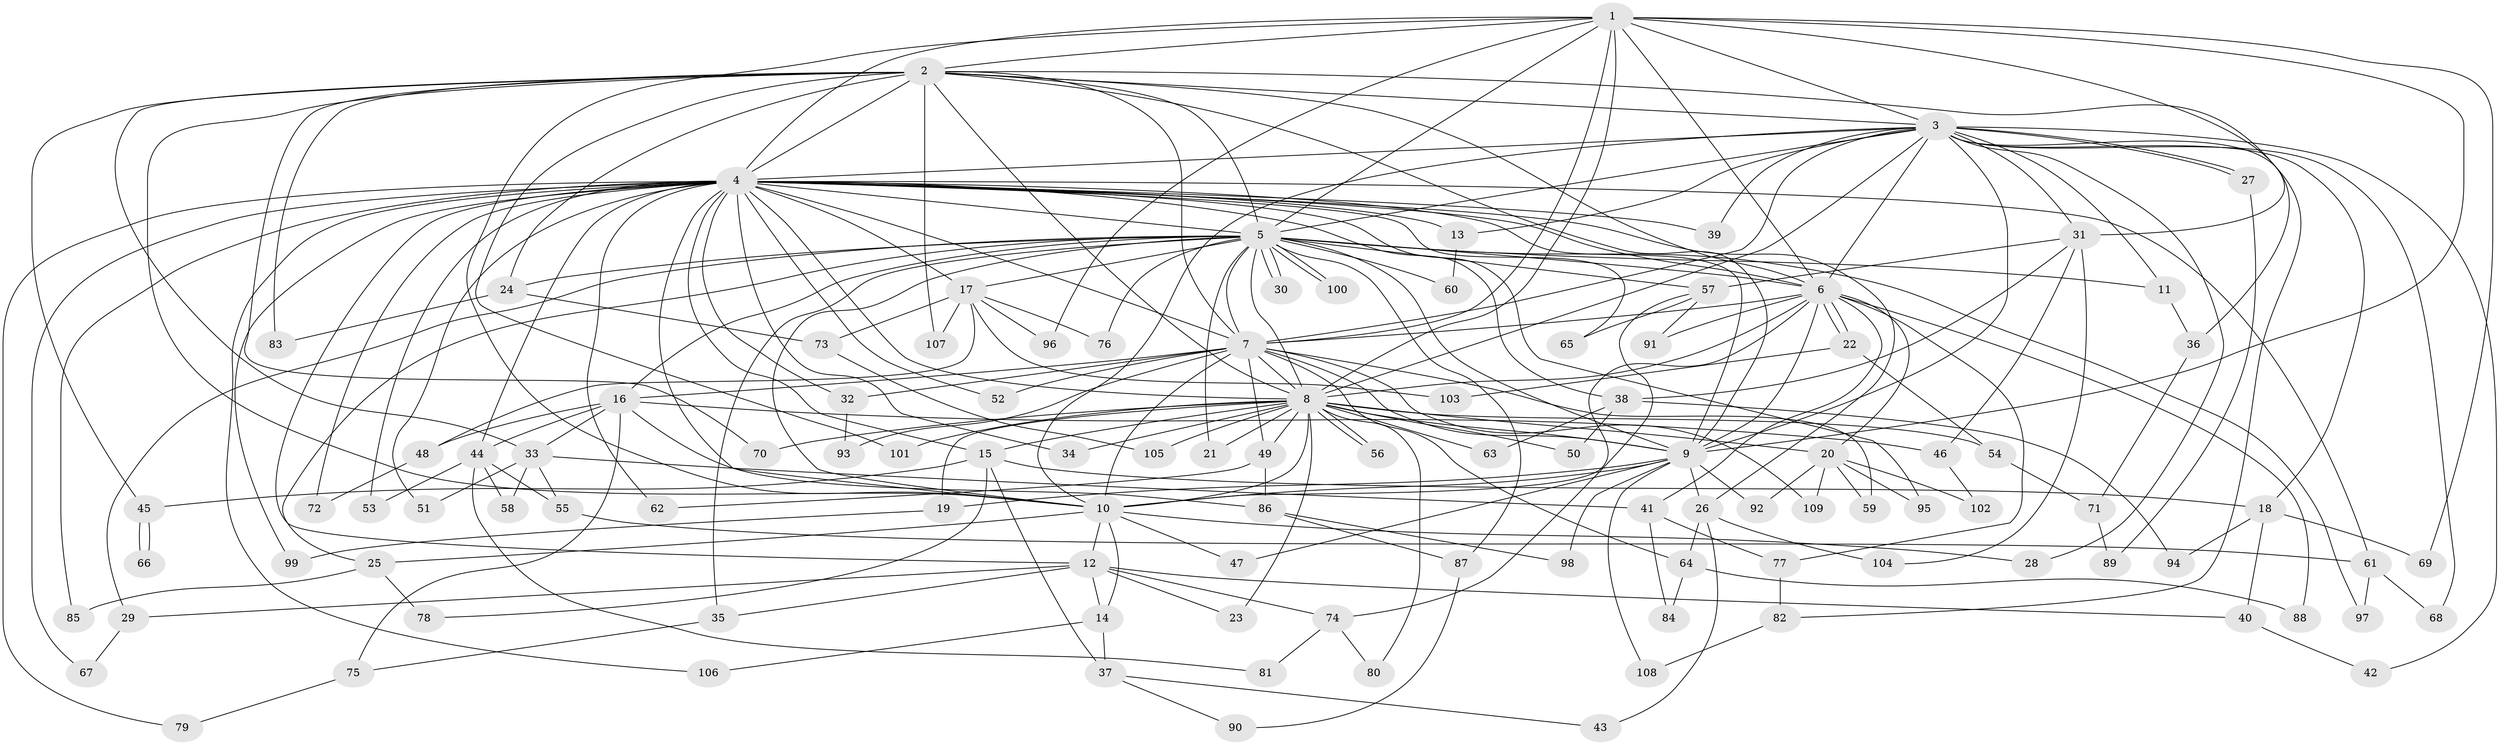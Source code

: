 // coarse degree distribution, {24: 0.013157894736842105, 11: 0.02631578947368421, 2: 0.5263157894736842, 1: 0.07894736842105263, 4: 0.13157894736842105, 5: 0.02631578947368421, 9: 0.013157894736842105, 17: 0.013157894736842105, 3: 0.11842105263157894, 8: 0.013157894736842105, 7: 0.013157894736842105, 12: 0.013157894736842105, 32: 0.013157894736842105}
// Generated by graph-tools (version 1.1) at 2025/47/03/04/25 21:47:28]
// undirected, 109 vertices, 243 edges
graph export_dot {
graph [start="1"]
  node [color=gray90,style=filled];
  1;
  2;
  3;
  4;
  5;
  6;
  7;
  8;
  9;
  10;
  11;
  12;
  13;
  14;
  15;
  16;
  17;
  18;
  19;
  20;
  21;
  22;
  23;
  24;
  25;
  26;
  27;
  28;
  29;
  30;
  31;
  32;
  33;
  34;
  35;
  36;
  37;
  38;
  39;
  40;
  41;
  42;
  43;
  44;
  45;
  46;
  47;
  48;
  49;
  50;
  51;
  52;
  53;
  54;
  55;
  56;
  57;
  58;
  59;
  60;
  61;
  62;
  63;
  64;
  65;
  66;
  67;
  68;
  69;
  70;
  71;
  72;
  73;
  74;
  75;
  76;
  77;
  78;
  79;
  80;
  81;
  82;
  83;
  84;
  85;
  86;
  87;
  88;
  89;
  90;
  91;
  92;
  93;
  94;
  95;
  96;
  97;
  98;
  99;
  100;
  101;
  102;
  103;
  104;
  105;
  106;
  107;
  108;
  109;
  1 -- 2;
  1 -- 3;
  1 -- 4;
  1 -- 5;
  1 -- 6;
  1 -- 7;
  1 -- 8;
  1 -- 9;
  1 -- 10;
  1 -- 31;
  1 -- 69;
  1 -- 96;
  2 -- 3;
  2 -- 4;
  2 -- 5;
  2 -- 6;
  2 -- 7;
  2 -- 8;
  2 -- 9;
  2 -- 10;
  2 -- 24;
  2 -- 33;
  2 -- 36;
  2 -- 45;
  2 -- 70;
  2 -- 83;
  2 -- 101;
  2 -- 107;
  3 -- 4;
  3 -- 5;
  3 -- 6;
  3 -- 7;
  3 -- 8;
  3 -- 9;
  3 -- 10;
  3 -- 11;
  3 -- 13;
  3 -- 18;
  3 -- 27;
  3 -- 27;
  3 -- 28;
  3 -- 31;
  3 -- 39;
  3 -- 42;
  3 -- 68;
  3 -- 82;
  4 -- 5;
  4 -- 6;
  4 -- 7;
  4 -- 8;
  4 -- 9;
  4 -- 10;
  4 -- 12;
  4 -- 13;
  4 -- 15;
  4 -- 17;
  4 -- 26;
  4 -- 32;
  4 -- 34;
  4 -- 38;
  4 -- 39;
  4 -- 44;
  4 -- 51;
  4 -- 52;
  4 -- 53;
  4 -- 61;
  4 -- 62;
  4 -- 65;
  4 -- 67;
  4 -- 72;
  4 -- 79;
  4 -- 85;
  4 -- 95;
  4 -- 99;
  4 -- 106;
  5 -- 6;
  5 -- 7;
  5 -- 8;
  5 -- 9;
  5 -- 10;
  5 -- 11;
  5 -- 16;
  5 -- 17;
  5 -- 21;
  5 -- 24;
  5 -- 25;
  5 -- 29;
  5 -- 30;
  5 -- 30;
  5 -- 35;
  5 -- 57;
  5 -- 60;
  5 -- 76;
  5 -- 87;
  5 -- 97;
  5 -- 100;
  5 -- 100;
  6 -- 7;
  6 -- 8;
  6 -- 9;
  6 -- 10;
  6 -- 20;
  6 -- 22;
  6 -- 22;
  6 -- 41;
  6 -- 77;
  6 -- 88;
  6 -- 91;
  7 -- 8;
  7 -- 9;
  7 -- 10;
  7 -- 16;
  7 -- 32;
  7 -- 49;
  7 -- 52;
  7 -- 59;
  7 -- 64;
  7 -- 93;
  7 -- 109;
  8 -- 9;
  8 -- 10;
  8 -- 15;
  8 -- 19;
  8 -- 20;
  8 -- 21;
  8 -- 23;
  8 -- 34;
  8 -- 49;
  8 -- 50;
  8 -- 54;
  8 -- 56;
  8 -- 56;
  8 -- 63;
  8 -- 70;
  8 -- 80;
  8 -- 101;
  8 -- 105;
  9 -- 10;
  9 -- 19;
  9 -- 26;
  9 -- 47;
  9 -- 92;
  9 -- 98;
  9 -- 108;
  10 -- 12;
  10 -- 14;
  10 -- 25;
  10 -- 28;
  10 -- 47;
  11 -- 36;
  12 -- 14;
  12 -- 23;
  12 -- 29;
  12 -- 35;
  12 -- 40;
  12 -- 74;
  13 -- 60;
  14 -- 37;
  14 -- 106;
  15 -- 18;
  15 -- 37;
  15 -- 45;
  15 -- 78;
  16 -- 33;
  16 -- 44;
  16 -- 46;
  16 -- 48;
  16 -- 75;
  16 -- 86;
  17 -- 48;
  17 -- 73;
  17 -- 76;
  17 -- 96;
  17 -- 103;
  17 -- 107;
  18 -- 40;
  18 -- 69;
  18 -- 94;
  19 -- 99;
  20 -- 59;
  20 -- 92;
  20 -- 95;
  20 -- 102;
  20 -- 109;
  22 -- 54;
  22 -- 103;
  24 -- 73;
  24 -- 83;
  25 -- 78;
  25 -- 85;
  26 -- 43;
  26 -- 64;
  26 -- 104;
  27 -- 89;
  29 -- 67;
  31 -- 38;
  31 -- 46;
  31 -- 57;
  31 -- 104;
  32 -- 93;
  33 -- 41;
  33 -- 51;
  33 -- 55;
  33 -- 58;
  35 -- 75;
  36 -- 71;
  37 -- 43;
  37 -- 90;
  38 -- 50;
  38 -- 63;
  38 -- 94;
  40 -- 42;
  41 -- 77;
  41 -- 84;
  44 -- 53;
  44 -- 55;
  44 -- 58;
  44 -- 81;
  45 -- 66;
  45 -- 66;
  46 -- 102;
  48 -- 72;
  49 -- 62;
  49 -- 86;
  54 -- 71;
  55 -- 61;
  57 -- 65;
  57 -- 74;
  57 -- 91;
  61 -- 68;
  61 -- 97;
  64 -- 84;
  64 -- 88;
  71 -- 89;
  73 -- 105;
  74 -- 80;
  74 -- 81;
  75 -- 79;
  77 -- 82;
  82 -- 108;
  86 -- 87;
  86 -- 98;
  87 -- 90;
}
